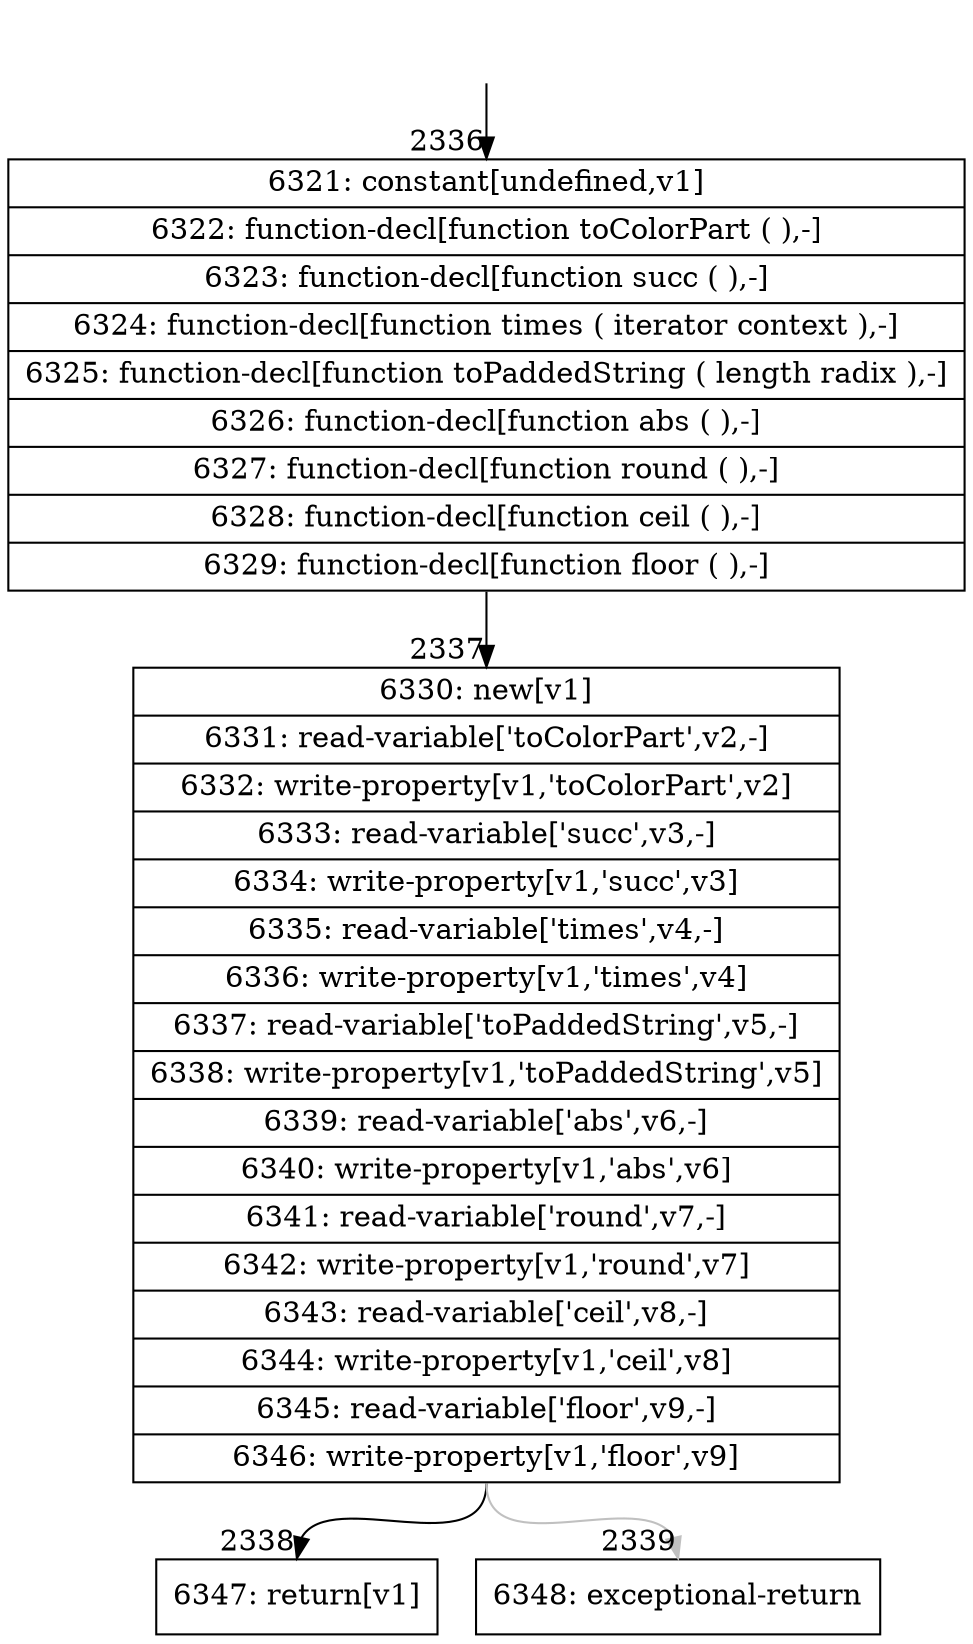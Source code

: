 digraph {
rankdir="TD"
BB_entry205[shape=none,label=""];
BB_entry205 -> BB2336 [tailport=s, headport=n, headlabel="    2336"]
BB2336 [shape=record label="{6321: constant[undefined,v1]|6322: function-decl[function toColorPart ( ),-]|6323: function-decl[function succ ( ),-]|6324: function-decl[function times ( iterator context ),-]|6325: function-decl[function toPaddedString ( length radix ),-]|6326: function-decl[function abs ( ),-]|6327: function-decl[function round ( ),-]|6328: function-decl[function ceil ( ),-]|6329: function-decl[function floor ( ),-]}" ] 
BB2336 -> BB2337 [tailport=s, headport=n, headlabel="      2337"]
BB2337 [shape=record label="{6330: new[v1]|6331: read-variable['toColorPart',v2,-]|6332: write-property[v1,'toColorPart',v2]|6333: read-variable['succ',v3,-]|6334: write-property[v1,'succ',v3]|6335: read-variable['times',v4,-]|6336: write-property[v1,'times',v4]|6337: read-variable['toPaddedString',v5,-]|6338: write-property[v1,'toPaddedString',v5]|6339: read-variable['abs',v6,-]|6340: write-property[v1,'abs',v6]|6341: read-variable['round',v7,-]|6342: write-property[v1,'round',v7]|6343: read-variable['ceil',v8,-]|6344: write-property[v1,'ceil',v8]|6345: read-variable['floor',v9,-]|6346: write-property[v1,'floor',v9]}" ] 
BB2337 -> BB2338 [tailport=s, headport=n, headlabel="      2338"]
BB2337 -> BB2339 [tailport=s, headport=n, color=gray, headlabel="      2339"]
BB2338 [shape=record label="{6347: return[v1]}" ] 
BB2339 [shape=record label="{6348: exceptional-return}" ] 
//#$~ 1583
}
